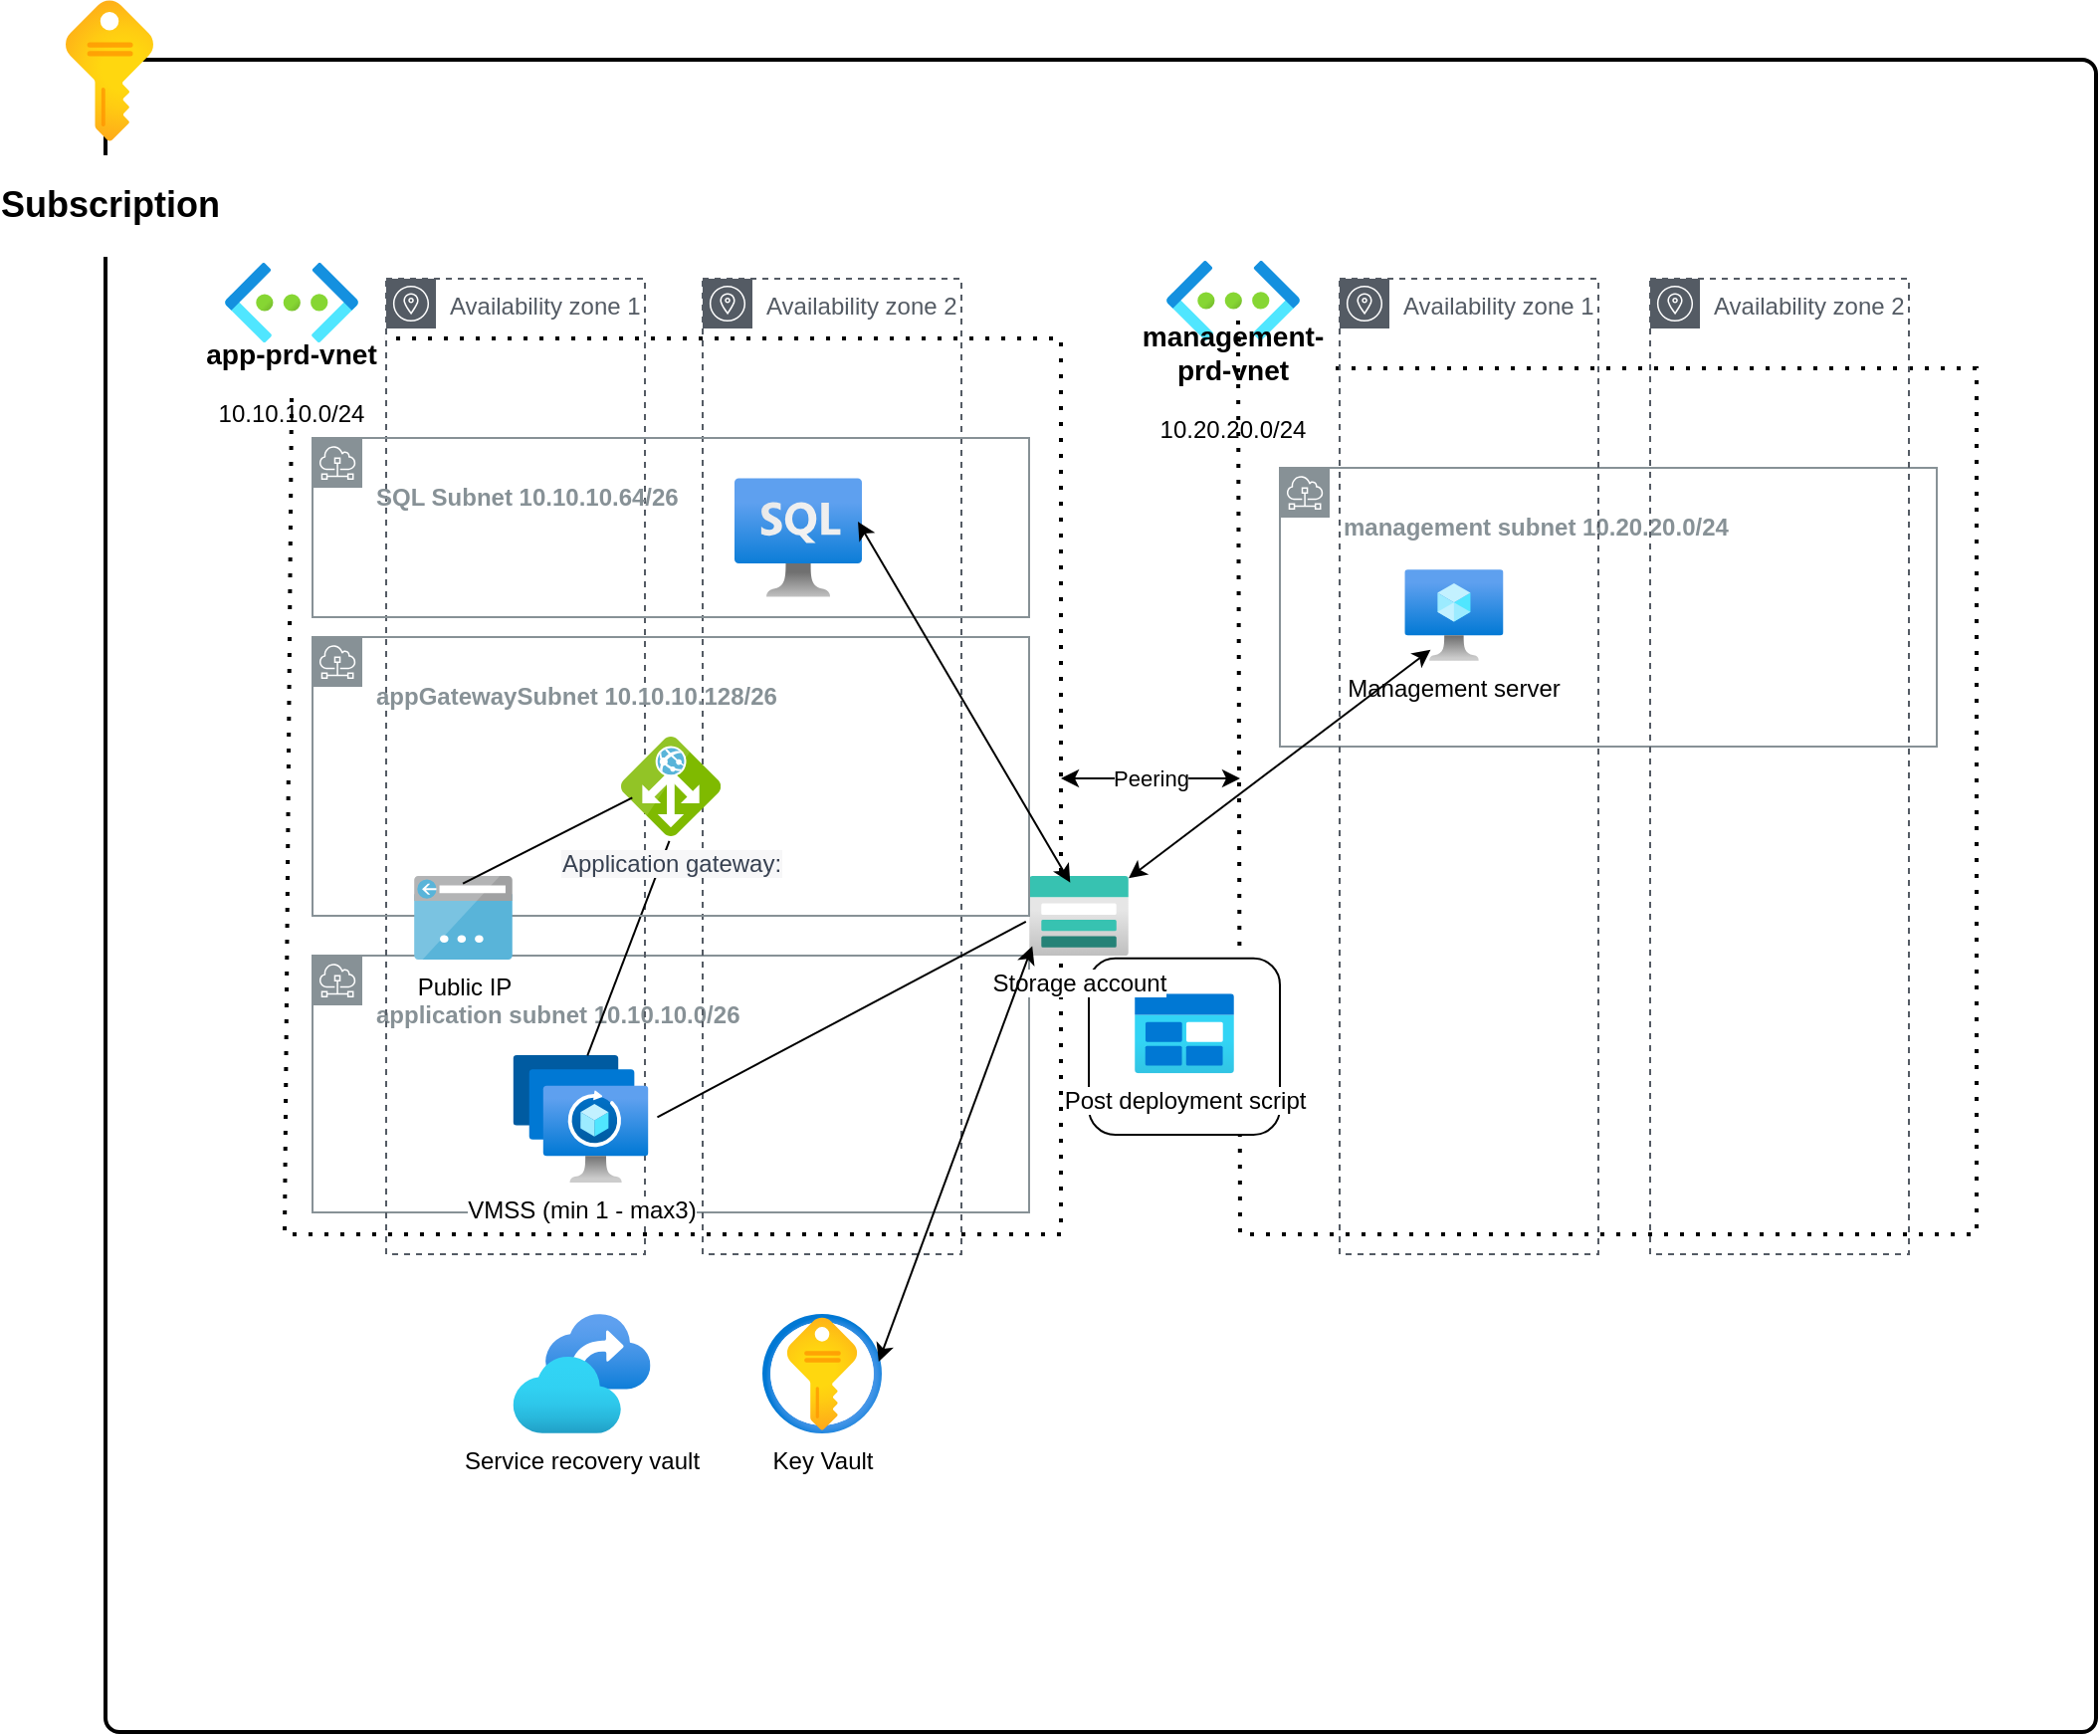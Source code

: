 <mxfile version="21.6.1" type="device">
  <diagram name="Page-1" id="cYlu6envv1czvwRp3Ll9">
    <mxGraphModel dx="2271" dy="593" grid="1" gridSize="10" guides="1" tooltips="0" connect="1" arrows="1" fold="1" page="1" pageScale="1" pageWidth="827" pageHeight="1169" math="0" shadow="0">
      <root>
        <mxCell id="0" />
        <mxCell id="1" parent="0" />
        <mxCell id="RFbAg6HDRsfOQvqRXKBl-13" value="" style="rounded=1;whiteSpace=wrap;html=1;absoluteArcSize=1;arcSize=14;strokeWidth=2;" parent="1" vertex="1">
          <mxGeometry x="-190" y="60" width="1000" height="840" as="geometry" />
        </mxCell>
        <mxCell id="RFbAg6HDRsfOQvqRXKBl-3" value="&lt;h4&gt;application subnet 10.10.10.0/26&lt;/h4&gt;" style="sketch=0;outlineConnect=0;gradientColor=none;html=1;whiteSpace=wrap;fontSize=12;fontStyle=0;shape=mxgraph.aws4.group;grIcon=mxgraph.aws4.group_subnet;strokeColor=#879196;fillColor=none;verticalAlign=top;align=left;spacingLeft=30;fontColor=#879196;dashed=0;" parent="1" vertex="1">
          <mxGeometry x="-86" y="510" width="360" height="129" as="geometry" />
        </mxCell>
        <mxCell id="RFbAg6HDRsfOQvqRXKBl-2" value="" style="image;aspect=fixed;html=1;points=[];align=center;fontSize=12;image=img/lib/azure2/networking/Virtual_Networks.svg;" parent="1" vertex="1">
          <mxGeometry x="343" y="161" width="67" height="40" as="geometry" />
        </mxCell>
        <mxCell id="RFbAg6HDRsfOQvqRXKBl-4" value="&lt;h4&gt;management subnet 10.20.20.0/24&lt;/h4&gt;" style="sketch=0;outlineConnect=0;gradientColor=none;html=1;whiteSpace=wrap;fontSize=12;fontStyle=0;shape=mxgraph.aws4.group;grIcon=mxgraph.aws4.group_subnet;strokeColor=#879196;fillColor=none;verticalAlign=top;align=left;spacingLeft=30;fontColor=#879196;dashed=0;" parent="1" vertex="1">
          <mxGeometry x="400" y="265" width="330" height="140" as="geometry" />
        </mxCell>
        <mxCell id="RFbAg6HDRsfOQvqRXKBl-5" value="" style="endArrow=none;dashed=1;html=1;dashPattern=1 3;strokeWidth=2;rounded=0;entryX=0.541;entryY=1.016;entryDx=0;entryDy=0;entryPerimeter=0;" parent="1" source="RFbAg6HDRsfOQvqRXKBl-11" target="RFbAg6HDRsfOQvqRXKBl-2" edge="1">
          <mxGeometry width="50" height="50" relative="1" as="geometry">
            <mxPoint x="379" y="191" as="sourcePoint" />
            <mxPoint x="409" y="240" as="targetPoint" />
            <Array as="points" />
          </mxGeometry>
        </mxCell>
        <object label="" app-prd-vnet="" id="RFbAg6HDRsfOQvqRXKBl-6">
          <mxCell style="image;aspect=fixed;html=1;points=[];align=center;fontSize=12;image=img/lib/azure2/networking/Virtual_Networks.svg;" parent="1" vertex="1">
            <mxGeometry x="-130" y="162" width="67" height="40" as="geometry" />
          </mxCell>
        </object>
        <mxCell id="RFbAg6HDRsfOQvqRXKBl-7" value="" style="endArrow=none;dashed=1;html=1;dashPattern=1 3;strokeWidth=2;rounded=0;entryX=1;entryY=0;entryDx=0;entryDy=0;exitX=0.5;exitY=1;exitDx=0;exitDy=0;" parent="1" source="RFbAg6HDRsfOQvqRXKBl-9" target="RFbAg6HDRsfOQvqRXKBl-9" edge="1">
          <mxGeometry width="50" height="50" relative="1" as="geometry">
            <mxPoint x="-94" y="191" as="sourcePoint" />
            <mxPoint x="300" y="250" as="targetPoint" />
            <Array as="points">
              <mxPoint x="-100" y="650" />
              <mxPoint x="290" y="650" />
              <mxPoint x="290" y="360" />
              <mxPoint x="290" y="200" />
            </Array>
          </mxGeometry>
        </mxCell>
        <mxCell id="RFbAg6HDRsfOQvqRXKBl-8" value="Peering" style="endArrow=classic;startArrow=classic;html=1;rounded=0;" parent="1" edge="1">
          <mxGeometry width="50" height="50" relative="1" as="geometry">
            <mxPoint x="290" y="421" as="sourcePoint" />
            <mxPoint x="380" y="421" as="targetPoint" />
          </mxGeometry>
        </mxCell>
        <mxCell id="RFbAg6HDRsfOQvqRXKBl-9" value="&lt;h3&gt;app-prd-vnet&lt;/h3&gt;&lt;div&gt;10.10.10.0/24&lt;/div&gt;" style="text;strokeColor=none;align=center;fillColor=none;html=1;verticalAlign=middle;whiteSpace=wrap;rounded=0;" parent="1" vertex="1">
          <mxGeometry x="-143" y="200" width="93" height="30" as="geometry" />
        </mxCell>
        <mxCell id="RFbAg6HDRsfOQvqRXKBl-12" value="" style="endArrow=none;dashed=1;html=1;dashPattern=1 3;strokeWidth=2;rounded=0;entryX=1;entryY=0.5;entryDx=0;entryDy=0;" parent="1" target="RFbAg6HDRsfOQvqRXKBl-11" edge="1">
          <mxGeometry width="50" height="50" relative="1" as="geometry">
            <mxPoint x="379" y="191" as="sourcePoint" />
            <mxPoint x="379" y="191" as="targetPoint" />
            <Array as="points">
              <mxPoint x="380" y="650" />
              <mxPoint x="750" y="650" />
              <mxPoint x="750" y="420" />
              <mxPoint x="750" y="215" />
            </Array>
          </mxGeometry>
        </mxCell>
        <mxCell id="RFbAg6HDRsfOQvqRXKBl-11" value="&lt;h3&gt;management-prd-vnet&lt;/h3&gt;&lt;div&gt;10.20.20.0/24&lt;/div&gt;" style="text;strokeColor=none;align=center;fillColor=none;html=1;verticalAlign=middle;whiteSpace=wrap;rounded=0;" parent="1" vertex="1">
          <mxGeometry x="330" y="200" width="93" height="30" as="geometry" />
        </mxCell>
        <mxCell id="RFbAg6HDRsfOQvqRXKBl-14" value="Key Vault" style="image;aspect=fixed;html=1;points=[];align=center;fontSize=12;image=img/lib/azure2/security/Key_Vaults.svg;" parent="1" vertex="1">
          <mxGeometry x="140" y="690" width="60" height="60" as="geometry" />
        </mxCell>
        <mxCell id="RFbAg6HDRsfOQvqRXKBl-16" value="&lt;h2&gt;Subscription&lt;/h2&gt;" style="image;aspect=fixed;html=1;points=[];align=center;fontSize=12;image=img/lib/azure2/general/Subscriptions.svg;" parent="1" vertex="1">
          <mxGeometry x="-210" y="30" width="44" height="71" as="geometry" />
        </mxCell>
        <mxCell id="RFbAg6HDRsfOQvqRXKBl-19" value="Availability zone 1" style="sketch=0;outlineConnect=0;gradientColor=none;html=1;whiteSpace=wrap;fontSize=12;fontStyle=0;shape=mxgraph.aws4.group;grIcon=mxgraph.aws4.group_availability_zone;strokeColor=#545B64;fillColor=none;verticalAlign=top;align=left;spacingLeft=30;fontColor=#545B64;dashed=1;" parent="1" vertex="1">
          <mxGeometry x="-49" y="170" width="130" height="490" as="geometry" />
        </mxCell>
        <mxCell id="RFbAg6HDRsfOQvqRXKBl-20" value="Availability zone 2" style="sketch=0;outlineConnect=0;gradientColor=none;html=1;whiteSpace=wrap;fontSize=12;fontStyle=0;shape=mxgraph.aws4.group;grIcon=mxgraph.aws4.group_availability_zone;strokeColor=#545B64;fillColor=none;verticalAlign=top;align=left;spacingLeft=30;fontColor=#545B64;dashed=1;" parent="1" vertex="1">
          <mxGeometry x="110" y="170" width="130" height="490" as="geometry" />
        </mxCell>
        <mxCell id="RFbAg6HDRsfOQvqRXKBl-21" value="Availability zone 1" style="sketch=0;outlineConnect=0;gradientColor=none;html=1;whiteSpace=wrap;fontSize=12;fontStyle=0;shape=mxgraph.aws4.group;grIcon=mxgraph.aws4.group_availability_zone;strokeColor=#545B64;fillColor=none;verticalAlign=top;align=left;spacingLeft=30;fontColor=#545B64;dashed=1;" parent="1" vertex="1">
          <mxGeometry x="430" y="170" width="130" height="490" as="geometry" />
        </mxCell>
        <mxCell id="RFbAg6HDRsfOQvqRXKBl-22" value="Availability zone 2" style="sketch=0;outlineConnect=0;gradientColor=none;html=1;whiteSpace=wrap;fontSize=12;fontStyle=0;shape=mxgraph.aws4.group;grIcon=mxgraph.aws4.group_availability_zone;strokeColor=#545B64;fillColor=none;verticalAlign=top;align=left;spacingLeft=30;fontColor=#545B64;dashed=1;" parent="1" vertex="1">
          <mxGeometry x="586" y="170" width="130" height="490" as="geometry" />
        </mxCell>
        <mxCell id="RFbAg6HDRsfOQvqRXKBl-24" value="Service recovery vault" style="image;aspect=fixed;html=1;points=[];align=center;fontSize=12;image=img/lib/azure2/migrate/Recovery_Services_Vaults.svg;" parent="1" vertex="1">
          <mxGeometry x="14.75" y="690" width="69" height="60" as="geometry" />
        </mxCell>
        <mxCell id="RFbAg6HDRsfOQvqRXKBl-31" value="Management server" style="image;aspect=fixed;html=1;points=[];align=center;fontSize=12;image=img/lib/azure2/compute/Virtual_Machine.svg;" parent="1" vertex="1">
          <mxGeometry x="462.66" y="316" width="49.6" height="46" as="geometry" />
        </mxCell>
        <mxCell id="10" value="VMSS (min 1 - max3)" style="aspect=fixed;html=1;points=[];align=center;image;fontSize=12;image=img/lib/azure2/networking/Spot_VMSS.svg;fontFamily=Helvetica;" parent="1" vertex="1">
          <mxGeometry x="14.75" y="560" width="68" height="64" as="geometry" />
        </mxCell>
        <mxCell id="8" value="" style="group" parent="1" vertex="1" connectable="0">
          <mxGeometry x="274" y="470" width="126" height="130" as="geometry" />
        </mxCell>
        <mxCell id="RFbAg6HDRsfOQvqRXKBl-28" value="" style="rounded=1;whiteSpace=wrap;html=1;" parent="8" vertex="1">
          <mxGeometry x="30" y="41.364" width="96" height="88.636" as="geometry" />
        </mxCell>
        <mxCell id="RFbAg6HDRsfOQvqRXKBl-25" value="Post deployment script" style="image;aspect=fixed;html=1;points=[];align=center;fontSize=12;image=img/lib/azure2/general/Blob_Block.svg;" parent="8" vertex="1">
          <mxGeometry x="53" y="59.091" width="50" height="40" as="geometry" />
        </mxCell>
        <mxCell id="RFbAg6HDRsfOQvqRXKBl-23" value="Storage account" style="image;aspect=fixed;html=1;points=[];align=center;fontSize=12;image=img/lib/azure2/storage/Storage_Accounts.svg;" parent="8" vertex="1">
          <mxGeometry width="50" height="40" as="geometry" />
        </mxCell>
        <mxCell id="6" value="" style="endArrow=none;html=1;entryX=0.485;entryY=1.049;entryDx=0;entryDy=0;entryPerimeter=0;exitX=0.55;exitY=0.003;exitDx=0;exitDy=0;exitPerimeter=0;" parent="1" source="10" target="9" edge="1">
          <mxGeometry width="50" height="50" relative="1" as="geometry">
            <mxPoint x="46.913" y="398" as="sourcePoint" />
            <mxPoint x="16" y="345" as="targetPoint" />
          </mxGeometry>
        </mxCell>
        <mxCell id="12" value="&lt;h4&gt;appGatewaySubnet 10.10.10.128/26&lt;/h4&gt;" style="sketch=0;outlineConnect=0;gradientColor=none;html=1;whiteSpace=wrap;fontSize=12;fontStyle=0;shape=mxgraph.aws4.group;grIcon=mxgraph.aws4.group_subnet;strokeColor=#879196;fillColor=none;verticalAlign=top;align=left;spacingLeft=30;fontColor=#879196;dashed=0;" parent="1" vertex="1">
          <mxGeometry x="-86" y="350" width="360" height="140" as="geometry" />
        </mxCell>
        <mxCell id="9" value="&lt;span style=&quot;color: rgb(55, 65, 81); text-align: left; background-color: rgb(247, 247, 248);&quot;&gt;&lt;font style=&quot;font-size: 12px;&quot;&gt;Application gateway:&lt;/font&gt;&lt;br&gt;&lt;/span&gt;" style="sketch=0;aspect=fixed;html=1;points=[];align=center;image;fontSize=12;image=img/lib/mscae/Application_Gateway.svg;" parent="1" vertex="1">
          <mxGeometry x="69" y="400" width="50" height="50" as="geometry" />
        </mxCell>
        <mxCell id="13" value="" style="endArrow=none;html=1;entryX=1.066;entryY=0.487;entryDx=0;entryDy=0;entryPerimeter=0;exitX=-0.032;exitY=0.573;exitDx=0;exitDy=0;exitPerimeter=0;" parent="1" source="RFbAg6HDRsfOQvqRXKBl-23" target="10" edge="1">
          <mxGeometry width="50" height="50" relative="1" as="geometry">
            <mxPoint x="20.9" y="497.192" as="sourcePoint" />
            <mxPoint x="20.75" y="362.45" as="targetPoint" />
          </mxGeometry>
        </mxCell>
        <mxCell id="14" value="Public IP" style="sketch=0;aspect=fixed;html=1;points=[];align=center;image;fontSize=12;image=img/lib/mscae/App_Service_IPAddress.svg;fontFamily=Helvetica;" parent="1" vertex="1">
          <mxGeometry x="-35.25" y="470" width="50" height="42" as="geometry" />
        </mxCell>
        <mxCell id="15" value="" style="endArrow=none;html=1;entryX=0.113;entryY=0.613;entryDx=0;entryDy=0;entryPerimeter=0;exitX=0.496;exitY=0.092;exitDx=0;exitDy=0;exitPerimeter=0;" parent="1" source="14" target="9" edge="1">
          <mxGeometry width="50" height="50" relative="1" as="geometry">
            <mxPoint x="7.4" y="550.192" as="sourcePoint" />
            <mxPoint x="20.75" y="362.45" as="targetPoint" />
          </mxGeometry>
        </mxCell>
        <mxCell id="T6UWzws6_AiT5sut2Cbi-15" value="&lt;h4&gt;SQL Subnet 10.10.10.64/26&lt;/h4&gt;" style="sketch=0;outlineConnect=0;gradientColor=none;html=1;whiteSpace=wrap;fontSize=12;fontStyle=0;shape=mxgraph.aws4.group;grIcon=mxgraph.aws4.group_subnet;strokeColor=#879196;fillColor=none;verticalAlign=top;align=left;spacingLeft=30;fontColor=#879196;dashed=0;" vertex="1" parent="1">
          <mxGeometry x="-86" y="250" width="360" height="90" as="geometry" />
        </mxCell>
        <mxCell id="T6UWzws6_AiT5sut2Cbi-16" value="" style="endArrow=classic;startArrow=classic;html=1;rounded=0;entryX=0.263;entryY=0.878;entryDx=0;entryDy=0;entryPerimeter=0;" edge="1" parent="1" source="RFbAg6HDRsfOQvqRXKBl-23" target="RFbAg6HDRsfOQvqRXKBl-31">
          <mxGeometry width="50" height="50" relative="1" as="geometry">
            <mxPoint x="180" y="440" as="sourcePoint" />
            <mxPoint x="230" y="390" as="targetPoint" />
          </mxGeometry>
        </mxCell>
        <mxCell id="T6UWzws6_AiT5sut2Cbi-17" value="" style="endArrow=classic;startArrow=classic;html=1;rounded=0;entryX=0.032;entryY=0.88;entryDx=0;entryDy=0;entryPerimeter=0;exitX=0.974;exitY=0.399;exitDx=0;exitDy=0;exitPerimeter=0;" edge="1" parent="1" source="RFbAg6HDRsfOQvqRXKBl-14" target="RFbAg6HDRsfOQvqRXKBl-23">
          <mxGeometry width="50" height="50" relative="1" as="geometry">
            <mxPoint x="180" y="440" as="sourcePoint" />
            <mxPoint x="230" y="390" as="targetPoint" />
          </mxGeometry>
        </mxCell>
        <mxCell id="T6UWzws6_AiT5sut2Cbi-18" value="" style="image;aspect=fixed;html=1;points=[];align=center;fontSize=12;image=img/lib/azure2/databases/Azure_SQL_VM.svg;" vertex="1" parent="1">
          <mxGeometry x="126" y="270" width="64" height="60" as="geometry" />
        </mxCell>
        <mxCell id="T6UWzws6_AiT5sut2Cbi-20" value="" style="endArrow=classic;startArrow=classic;html=1;rounded=0;entryX=0.969;entryY=0.367;entryDx=0;entryDy=0;entryPerimeter=0;exitX=0.413;exitY=0.083;exitDx=0;exitDy=0;exitPerimeter=0;" edge="1" parent="1" source="RFbAg6HDRsfOQvqRXKBl-23" target="T6UWzws6_AiT5sut2Cbi-18">
          <mxGeometry width="50" height="50" relative="1" as="geometry">
            <mxPoint x="300" y="430" as="sourcePoint" />
            <mxPoint x="350" y="380" as="targetPoint" />
          </mxGeometry>
        </mxCell>
      </root>
    </mxGraphModel>
  </diagram>
</mxfile>
